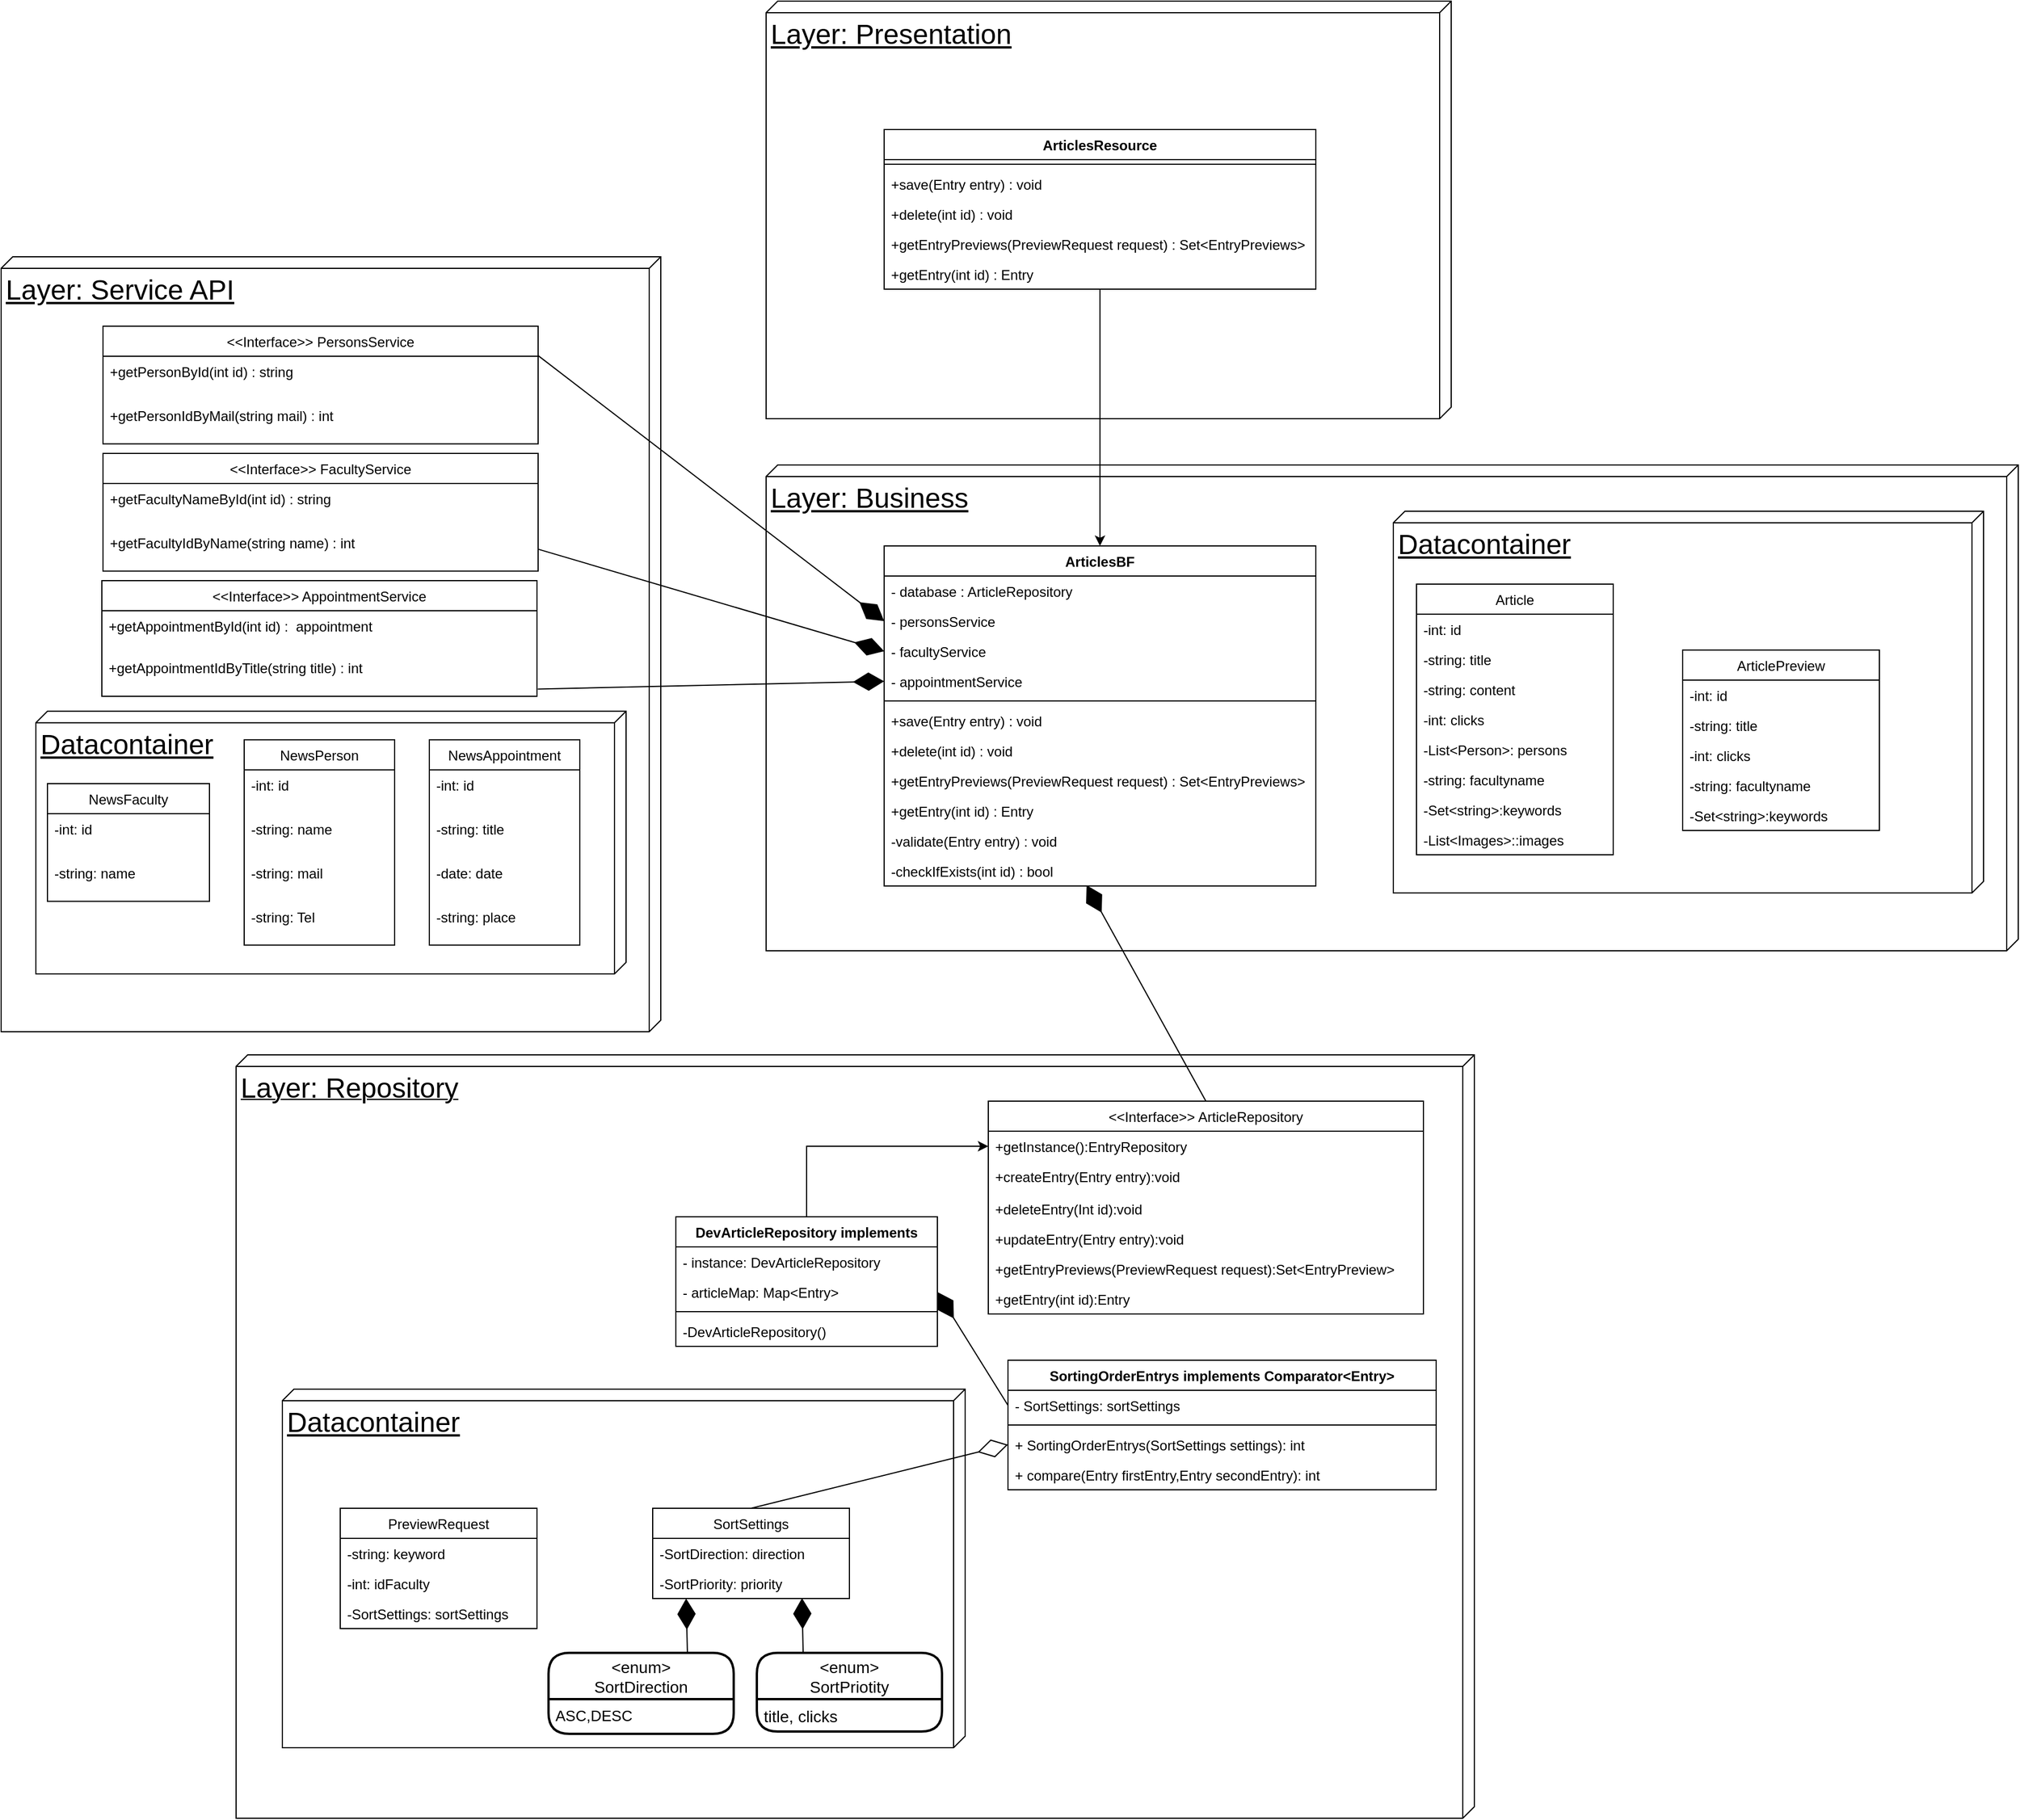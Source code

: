 <mxfile version="16.6.1" type="device"><diagram id="4ZTBU8Xy4oPqbYIfTG9_" name="Page-1"><mxGraphModel dx="2199" dy="1886" grid="1" gridSize="10" guides="1" tooltips="1" connect="1" arrows="1" fold="1" page="1" pageScale="1" pageWidth="827" pageHeight="1169" math="0" shadow="0"><root><mxCell id="0"/><mxCell id="1" parent="0"/><mxCell id="1_0QAsJrFnqsV4FdA4kH-129" value="Layer: Presentation" style="verticalAlign=top;align=left;spacingTop=8;spacingLeft=2;spacingRight=12;shape=cube;size=10;direction=south;fontStyle=4;html=1;fontSize=24;" parent="1" vertex="1"><mxGeometry x="248" y="-561" width="592" height="361" as="geometry"/></mxCell><mxCell id="1_0QAsJrFnqsV4FdA4kH-68" value="Layer: Business" style="verticalAlign=top;align=left;spacingTop=8;spacingLeft=2;spacingRight=12;shape=cube;size=10;direction=south;fontStyle=4;html=1;fontSize=24;" parent="1" vertex="1"><mxGeometry x="248" y="-160" width="1082" height="420" as="geometry"/></mxCell><mxCell id="1_0QAsJrFnqsV4FdA4kH-34" value="&lt;font style=&quot;font-size: 24px&quot;&gt;Layer: Repository&lt;/font&gt;" style="verticalAlign=top;align=left;spacingTop=8;spacingLeft=2;spacingRight=12;shape=cube;size=10;direction=south;fontStyle=4;html=1;" parent="1" vertex="1"><mxGeometry x="-210" y="350" width="1070" height="660" as="geometry"/></mxCell><mxCell id="1_0QAsJrFnqsV4FdA4kH-2" value="&lt;&lt;Interface&gt;&gt; ArticleRepository" style="swimlane;fontStyle=0;childLayout=stackLayout;horizontal=1;startSize=26;fillColor=none;horizontalStack=0;resizeParent=1;resizeParentMax=0;resizeLast=0;collapsible=1;marginBottom=0;" parent="1" vertex="1"><mxGeometry x="440" y="390" width="376" height="184" as="geometry"/></mxCell><mxCell id="1_0QAsJrFnqsV4FdA4kH-4" value="+getInstance():EntryRepository" style="text;strokeColor=none;fillColor=none;align=left;verticalAlign=top;spacingLeft=4;spacingRight=4;overflow=hidden;rotatable=0;points=[[0,0.5],[1,0.5]];portConstraint=eastwest;" parent="1_0QAsJrFnqsV4FdA4kH-2" vertex="1"><mxGeometry y="26" width="376" height="26" as="geometry"/></mxCell><mxCell id="1_0QAsJrFnqsV4FdA4kH-5" value="+createEntry(Entry entry):void" style="text;strokeColor=none;fillColor=none;align=left;verticalAlign=top;spacingLeft=4;spacingRight=4;overflow=hidden;rotatable=0;points=[[0,0.5],[1,0.5]];portConstraint=eastwest;" parent="1_0QAsJrFnqsV4FdA4kH-2" vertex="1"><mxGeometry y="52" width="376" height="28" as="geometry"/></mxCell><mxCell id="1_0QAsJrFnqsV4FdA4kH-6" value="+deleteEntry(Int id):void" style="text;strokeColor=none;fillColor=none;align=left;verticalAlign=top;spacingLeft=4;spacingRight=4;overflow=hidden;rotatable=0;points=[[0,0.5],[1,0.5]];portConstraint=eastwest;" parent="1_0QAsJrFnqsV4FdA4kH-2" vertex="1"><mxGeometry y="80" width="376" height="26" as="geometry"/></mxCell><mxCell id="1_0QAsJrFnqsV4FdA4kH-7" value="+updateEntry(Entry entry):void" style="text;strokeColor=none;fillColor=none;align=left;verticalAlign=top;spacingLeft=4;spacingRight=4;overflow=hidden;rotatable=0;points=[[0,0.5],[1,0.5]];portConstraint=eastwest;" parent="1_0QAsJrFnqsV4FdA4kH-2" vertex="1"><mxGeometry y="106" width="376" height="26" as="geometry"/></mxCell><mxCell id="1_0QAsJrFnqsV4FdA4kH-8" value="+getEntryPreviews(PreviewRequest request):Set&lt;EntryPreview&gt;" style="text;strokeColor=none;fillColor=none;align=left;verticalAlign=top;spacingLeft=4;spacingRight=4;overflow=hidden;rotatable=0;points=[[0,0.5],[1,0.5]];portConstraint=eastwest;" parent="1_0QAsJrFnqsV4FdA4kH-2" vertex="1"><mxGeometry y="132" width="376" height="26" as="geometry"/></mxCell><mxCell id="1_0QAsJrFnqsV4FdA4kH-9" value="+getEntry(int id):Entry" style="text;strokeColor=none;fillColor=none;align=left;verticalAlign=top;spacingLeft=4;spacingRight=4;overflow=hidden;rotatable=0;points=[[0,0.5],[1,0.5]];portConstraint=eastwest;" parent="1_0QAsJrFnqsV4FdA4kH-2" vertex="1"><mxGeometry y="158" width="376" height="26" as="geometry"/></mxCell><mxCell id="1_0QAsJrFnqsV4FdA4kH-14" style="edgeStyle=orthogonalEdgeStyle;rounded=0;orthogonalLoop=1;jettySize=auto;html=1;exitX=0.5;exitY=0;exitDx=0;exitDy=0;entryX=0;entryY=0.5;entryDx=0;entryDy=0;" parent="1" source="1_0QAsJrFnqsV4FdA4kH-10" target="1_0QAsJrFnqsV4FdA4kH-4" edge="1"><mxGeometry relative="1" as="geometry"/></mxCell><mxCell id="1_0QAsJrFnqsV4FdA4kH-10" value="DevArticleRepository implements" style="swimlane;fontStyle=1;align=center;verticalAlign=top;childLayout=stackLayout;horizontal=1;startSize=26;horizontalStack=0;resizeParent=1;resizeParentMax=0;resizeLast=0;collapsible=1;marginBottom=0;" parent="1" vertex="1"><mxGeometry x="170" y="490" width="226" height="112" as="geometry"/></mxCell><mxCell id="1_0QAsJrFnqsV4FdA4kH-15" value="- instance: DevArticleRepository   " style="text;strokeColor=none;fillColor=none;align=left;verticalAlign=top;spacingLeft=4;spacingRight=4;overflow=hidden;rotatable=0;points=[[0,0.5],[1,0.5]];portConstraint=eastwest;" parent="1_0QAsJrFnqsV4FdA4kH-10" vertex="1"><mxGeometry y="26" width="226" height="26" as="geometry"/></mxCell><mxCell id="1_0QAsJrFnqsV4FdA4kH-11" value="- articleMap: Map&lt;Entry&gt;" style="text;strokeColor=none;fillColor=none;align=left;verticalAlign=top;spacingLeft=4;spacingRight=4;overflow=hidden;rotatable=0;points=[[0,0.5],[1,0.5]];portConstraint=eastwest;" parent="1_0QAsJrFnqsV4FdA4kH-10" vertex="1"><mxGeometry y="52" width="226" height="26" as="geometry"/></mxCell><mxCell id="1_0QAsJrFnqsV4FdA4kH-12" value="" style="line;strokeWidth=1;fillColor=none;align=left;verticalAlign=middle;spacingTop=-1;spacingLeft=3;spacingRight=3;rotatable=0;labelPosition=right;points=[];portConstraint=eastwest;" parent="1_0QAsJrFnqsV4FdA4kH-10" vertex="1"><mxGeometry y="78" width="226" height="8" as="geometry"/></mxCell><mxCell id="1_0QAsJrFnqsV4FdA4kH-13" value="-DevArticleRepository()" style="text;strokeColor=none;fillColor=none;align=left;verticalAlign=top;spacingLeft=4;spacingRight=4;overflow=hidden;rotatable=0;points=[[0,0.5],[1,0.5]];portConstraint=eastwest;" parent="1_0QAsJrFnqsV4FdA4kH-10" vertex="1"><mxGeometry y="86" width="226" height="26" as="geometry"/></mxCell><mxCell id="1_0QAsJrFnqsV4FdA4kH-16" value="SortingOrderEntrys implements Comparator&lt;Entry&gt;" style="swimlane;fontStyle=1;align=center;verticalAlign=top;childLayout=stackLayout;horizontal=1;startSize=26;horizontalStack=0;resizeParent=1;resizeParentMax=0;resizeLast=0;collapsible=1;marginBottom=0;" parent="1" vertex="1"><mxGeometry x="457" y="614" width="370" height="112" as="geometry"/></mxCell><mxCell id="1_0QAsJrFnqsV4FdA4kH-20" value="- SortSettings: sortSettings" style="text;strokeColor=none;fillColor=none;align=left;verticalAlign=top;spacingLeft=4;spacingRight=4;overflow=hidden;rotatable=0;points=[[0,0.5],[1,0.5]];portConstraint=eastwest;" parent="1_0QAsJrFnqsV4FdA4kH-16" vertex="1"><mxGeometry y="26" width="370" height="26" as="geometry"/></mxCell><mxCell id="1_0QAsJrFnqsV4FdA4kH-18" value="" style="line;strokeWidth=1;fillColor=none;align=left;verticalAlign=middle;spacingTop=-1;spacingLeft=3;spacingRight=3;rotatable=0;labelPosition=right;points=[];portConstraint=eastwest;" parent="1_0QAsJrFnqsV4FdA4kH-16" vertex="1"><mxGeometry y="52" width="370" height="8" as="geometry"/></mxCell><mxCell id="1_0QAsJrFnqsV4FdA4kH-27" value="+ SortingOrderEntrys(SortSettings settings): int" style="text;strokeColor=none;fillColor=none;align=left;verticalAlign=top;spacingLeft=4;spacingRight=4;overflow=hidden;rotatable=0;points=[[0,0.5],[1,0.5]];portConstraint=eastwest;" parent="1_0QAsJrFnqsV4FdA4kH-16" vertex="1"><mxGeometry y="60" width="370" height="26" as="geometry"/></mxCell><mxCell id="1_0QAsJrFnqsV4FdA4kH-19" value="+ compare(Entry firstEntry,Entry secondEntry): int" style="text;strokeColor=none;fillColor=none;align=left;verticalAlign=top;spacingLeft=4;spacingRight=4;overflow=hidden;rotatable=0;points=[[0,0.5],[1,0.5]];portConstraint=eastwest;" parent="1_0QAsJrFnqsV4FdA4kH-16" vertex="1"><mxGeometry y="86" width="370" height="26" as="geometry"/></mxCell><mxCell id="1_0QAsJrFnqsV4FdA4kH-22" value="" style="endArrow=diamondThin;endFill=1;endSize=24;html=1;rounded=0;exitX=0;exitY=0.5;exitDx=0;exitDy=0;entryX=1;entryY=0.5;entryDx=0;entryDy=0;" parent="1" source="1_0QAsJrFnqsV4FdA4kH-20" target="1_0QAsJrFnqsV4FdA4kH-11" edge="1"><mxGeometry width="160" relative="1" as="geometry"><mxPoint x="120" y="545" as="sourcePoint"/><mxPoint x="350" y="520" as="targetPoint"/></mxGeometry></mxCell><mxCell id="1_0QAsJrFnqsV4FdA4kH-30" value="ArticlesBF" style="swimlane;fontStyle=1;align=center;verticalAlign=top;childLayout=stackLayout;horizontal=1;startSize=26;horizontalStack=0;resizeParent=1;resizeParentMax=0;resizeLast=0;collapsible=1;marginBottom=0;" parent="1" vertex="1"><mxGeometry x="350" y="-90" width="373" height="294" as="geometry"/></mxCell><mxCell id="1_0QAsJrFnqsV4FdA4kH-31" value="- database : ArticleRepository" style="text;strokeColor=none;fillColor=none;align=left;verticalAlign=top;spacingLeft=4;spacingRight=4;overflow=hidden;rotatable=0;points=[[0,0.5],[1,0.5]];portConstraint=eastwest;" parent="1_0QAsJrFnqsV4FdA4kH-30" vertex="1"><mxGeometry y="26" width="373" height="26" as="geometry"/></mxCell><mxCell id="1_0QAsJrFnqsV4FdA4kH-35" value="- personsService" style="text;strokeColor=none;fillColor=none;align=left;verticalAlign=top;spacingLeft=4;spacingRight=4;overflow=hidden;rotatable=0;points=[[0,0.5],[1,0.5]];portConstraint=eastwest;" parent="1_0QAsJrFnqsV4FdA4kH-30" vertex="1"><mxGeometry y="52" width="373" height="26" as="geometry"/></mxCell><mxCell id="1_0QAsJrFnqsV4FdA4kH-36" value="- facultyService" style="text;strokeColor=none;fillColor=none;align=left;verticalAlign=top;spacingLeft=4;spacingRight=4;overflow=hidden;rotatable=0;points=[[0,0.5],[1,0.5]];portConstraint=eastwest;" parent="1_0QAsJrFnqsV4FdA4kH-30" vertex="1"><mxGeometry y="78" width="373" height="26" as="geometry"/></mxCell><mxCell id="3g1zCIiKMx2jjxi3jQQK-9" value="- appointmentService" style="text;strokeColor=none;fillColor=none;align=left;verticalAlign=top;spacingLeft=4;spacingRight=4;overflow=hidden;rotatable=0;points=[[0,0.5],[1,0.5]];portConstraint=eastwest;" parent="1_0QAsJrFnqsV4FdA4kH-30" vertex="1"><mxGeometry y="104" width="373" height="26" as="geometry"/></mxCell><mxCell id="1_0QAsJrFnqsV4FdA4kH-32" value="" style="line;strokeWidth=1;fillColor=none;align=left;verticalAlign=middle;spacingTop=-1;spacingLeft=3;spacingRight=3;rotatable=0;labelPosition=right;points=[];portConstraint=eastwest;" parent="1_0QAsJrFnqsV4FdA4kH-30" vertex="1"><mxGeometry y="130" width="373" height="8" as="geometry"/></mxCell><mxCell id="1_0QAsJrFnqsV4FdA4kH-33" value="+save(Entry entry) : void" style="text;strokeColor=none;fillColor=none;align=left;verticalAlign=top;spacingLeft=4;spacingRight=4;overflow=hidden;rotatable=0;points=[[0,0.5],[1,0.5]];portConstraint=eastwest;" parent="1_0QAsJrFnqsV4FdA4kH-30" vertex="1"><mxGeometry y="138" width="373" height="26" as="geometry"/></mxCell><mxCell id="1_0QAsJrFnqsV4FdA4kH-37" value="+delete(int id) : void" style="text;strokeColor=none;fillColor=none;align=left;verticalAlign=top;spacingLeft=4;spacingRight=4;overflow=hidden;rotatable=0;points=[[0,0.5],[1,0.5]];portConstraint=eastwest;" parent="1_0QAsJrFnqsV4FdA4kH-30" vertex="1"><mxGeometry y="164" width="373" height="26" as="geometry"/></mxCell><mxCell id="1_0QAsJrFnqsV4FdA4kH-38" value="+getEntryPreviews(PreviewRequest request) : Set&lt;EntryPreviews&gt;" style="text;strokeColor=none;fillColor=none;align=left;verticalAlign=top;spacingLeft=4;spacingRight=4;overflow=hidden;rotatable=0;points=[[0,0.5],[1,0.5]];portConstraint=eastwest;" parent="1_0QAsJrFnqsV4FdA4kH-30" vertex="1"><mxGeometry y="190" width="373" height="26" as="geometry"/></mxCell><mxCell id="1_0QAsJrFnqsV4FdA4kH-39" value="+getEntry(int id) : Entry" style="text;strokeColor=none;fillColor=none;align=left;verticalAlign=top;spacingLeft=4;spacingRight=4;overflow=hidden;rotatable=0;points=[[0,0.5],[1,0.5]];portConstraint=eastwest;" parent="1_0QAsJrFnqsV4FdA4kH-30" vertex="1"><mxGeometry y="216" width="373" height="26" as="geometry"/></mxCell><mxCell id="1_0QAsJrFnqsV4FdA4kH-40" value="-validate(Entry entry) : void" style="text;strokeColor=none;fillColor=none;align=left;verticalAlign=top;spacingLeft=4;spacingRight=4;overflow=hidden;rotatable=0;points=[[0,0.5],[1,0.5]];portConstraint=eastwest;" parent="1_0QAsJrFnqsV4FdA4kH-30" vertex="1"><mxGeometry y="242" width="373" height="26" as="geometry"/></mxCell><mxCell id="1_0QAsJrFnqsV4FdA4kH-41" value="-checkIfExists(int id) : bool" style="text;strokeColor=none;fillColor=none;align=left;verticalAlign=top;spacingLeft=4;spacingRight=4;overflow=hidden;rotatable=0;points=[[0,0.5],[1,0.5]];portConstraint=eastwest;" parent="1_0QAsJrFnqsV4FdA4kH-30" vertex="1"><mxGeometry y="268" width="373" height="26" as="geometry"/></mxCell><mxCell id="1_0QAsJrFnqsV4FdA4kH-69" value="" style="endArrow=diamondThin;endFill=1;endSize=24;html=1;rounded=0;fontSize=24;exitX=0.5;exitY=0;exitDx=0;exitDy=0;entryX=0.469;entryY=0.974;entryDx=0;entryDy=0;entryPerimeter=0;" parent="1" source="1_0QAsJrFnqsV4FdA4kH-2" target="1_0QAsJrFnqsV4FdA4kH-41" edge="1"><mxGeometry width="160" relative="1" as="geometry"><mxPoint x="460" y="170" as="sourcePoint"/><mxPoint x="690" y="210" as="targetPoint"/></mxGeometry></mxCell><mxCell id="1_0QAsJrFnqsV4FdA4kH-98" value="Datacontainer" style="verticalAlign=top;align=left;spacingTop=8;spacingLeft=2;spacingRight=12;shape=cube;size=10;direction=south;fontStyle=4;html=1;fontSize=24;" parent="1" vertex="1"><mxGeometry x="790" y="-120" width="510" height="330" as="geometry"/></mxCell><mxCell id="1_0QAsJrFnqsV4FdA4kH-80" value="Article" style="swimlane;fontStyle=0;childLayout=stackLayout;horizontal=1;startSize=26;fillColor=none;horizontalStack=0;resizeParent=1;resizeParentMax=0;resizeLast=0;collapsible=1;marginBottom=0;fontSize=12;" parent="1" vertex="1"><mxGeometry x="810" y="-57" width="170" height="234" as="geometry"/></mxCell><mxCell id="1_0QAsJrFnqsV4FdA4kH-81" value="-int: id" style="text;strokeColor=none;fillColor=none;align=left;verticalAlign=top;spacingLeft=4;spacingRight=4;overflow=hidden;rotatable=0;points=[[0,0.5],[1,0.5]];portConstraint=eastwest;fontSize=12;" parent="1_0QAsJrFnqsV4FdA4kH-80" vertex="1"><mxGeometry y="26" width="170" height="26" as="geometry"/></mxCell><mxCell id="1_0QAsJrFnqsV4FdA4kH-82" value="-string: title" style="text;strokeColor=none;fillColor=none;align=left;verticalAlign=top;spacingLeft=4;spacingRight=4;overflow=hidden;rotatable=0;points=[[0,0.5],[1,0.5]];portConstraint=eastwest;fontSize=12;" parent="1_0QAsJrFnqsV4FdA4kH-80" vertex="1"><mxGeometry y="52" width="170" height="26" as="geometry"/></mxCell><mxCell id="1_0QAsJrFnqsV4FdA4kH-83" value="-string: content" style="text;strokeColor=none;fillColor=none;align=left;verticalAlign=top;spacingLeft=4;spacingRight=4;overflow=hidden;rotatable=0;points=[[0,0.5],[1,0.5]];portConstraint=eastwest;fontSize=12;" parent="1_0QAsJrFnqsV4FdA4kH-80" vertex="1"><mxGeometry y="78" width="170" height="26" as="geometry"/></mxCell><mxCell id="1_0QAsJrFnqsV4FdA4kH-88" value="-int: clicks" style="text;strokeColor=none;fillColor=none;align=left;verticalAlign=top;spacingLeft=4;spacingRight=4;overflow=hidden;rotatable=0;points=[[0,0.5],[1,0.5]];portConstraint=eastwest;fontSize=12;" parent="1_0QAsJrFnqsV4FdA4kH-80" vertex="1"><mxGeometry y="104" width="170" height="26" as="geometry"/></mxCell><mxCell id="1_0QAsJrFnqsV4FdA4kH-85" value="-List&lt;Person&gt;: persons" style="text;strokeColor=none;fillColor=none;align=left;verticalAlign=top;spacingLeft=4;spacingRight=4;overflow=hidden;rotatable=0;points=[[0,0.5],[1,0.5]];portConstraint=eastwest;fontSize=12;" parent="1_0QAsJrFnqsV4FdA4kH-80" vertex="1"><mxGeometry y="130" width="170" height="26" as="geometry"/></mxCell><mxCell id="1_0QAsJrFnqsV4FdA4kH-84" value="-string: facultyname" style="text;strokeColor=none;fillColor=none;align=left;verticalAlign=top;spacingLeft=4;spacingRight=4;overflow=hidden;rotatable=0;points=[[0,0.5],[1,0.5]];portConstraint=eastwest;fontSize=12;" parent="1_0QAsJrFnqsV4FdA4kH-80" vertex="1"><mxGeometry y="156" width="170" height="26" as="geometry"/></mxCell><mxCell id="1_0QAsJrFnqsV4FdA4kH-87" value="-Set&lt;string&gt;:keywords" style="text;strokeColor=none;fillColor=none;align=left;verticalAlign=top;spacingLeft=4;spacingRight=4;overflow=hidden;rotatable=0;points=[[0,0.5],[1,0.5]];portConstraint=eastwest;fontSize=12;" parent="1_0QAsJrFnqsV4FdA4kH-80" vertex="1"><mxGeometry y="182" width="170" height="26" as="geometry"/></mxCell><mxCell id="1_0QAsJrFnqsV4FdA4kH-86" value="-List&lt;Images&gt;::images" style="text;strokeColor=none;fillColor=none;align=left;verticalAlign=top;spacingLeft=4;spacingRight=4;overflow=hidden;rotatable=0;points=[[0,0.5],[1,0.5]];portConstraint=eastwest;fontSize=12;" parent="1_0QAsJrFnqsV4FdA4kH-80" vertex="1"><mxGeometry y="208" width="170" height="26" as="geometry"/></mxCell><mxCell id="1_0QAsJrFnqsV4FdA4kH-89" value="ArticlePreview" style="swimlane;fontStyle=0;childLayout=stackLayout;horizontal=1;startSize=26;fillColor=none;horizontalStack=0;resizeParent=1;resizeParentMax=0;resizeLast=0;collapsible=1;marginBottom=0;fontSize=12;" parent="1" vertex="1"><mxGeometry x="1040" width="170" height="156" as="geometry"/></mxCell><mxCell id="1_0QAsJrFnqsV4FdA4kH-90" value="-int: id" style="text;strokeColor=none;fillColor=none;align=left;verticalAlign=top;spacingLeft=4;spacingRight=4;overflow=hidden;rotatable=0;points=[[0,0.5],[1,0.5]];portConstraint=eastwest;fontSize=12;" parent="1_0QAsJrFnqsV4FdA4kH-89" vertex="1"><mxGeometry y="26" width="170" height="26" as="geometry"/></mxCell><mxCell id="1_0QAsJrFnqsV4FdA4kH-91" value="-string: title" style="text;strokeColor=none;fillColor=none;align=left;verticalAlign=top;spacingLeft=4;spacingRight=4;overflow=hidden;rotatable=0;points=[[0,0.5],[1,0.5]];portConstraint=eastwest;fontSize=12;" parent="1_0QAsJrFnqsV4FdA4kH-89" vertex="1"><mxGeometry y="52" width="170" height="26" as="geometry"/></mxCell><mxCell id="1_0QAsJrFnqsV4FdA4kH-93" value="-int: clicks" style="text;strokeColor=none;fillColor=none;align=left;verticalAlign=top;spacingLeft=4;spacingRight=4;overflow=hidden;rotatable=0;points=[[0,0.5],[1,0.5]];portConstraint=eastwest;fontSize=12;" parent="1_0QAsJrFnqsV4FdA4kH-89" vertex="1"><mxGeometry y="78" width="170" height="26" as="geometry"/></mxCell><mxCell id="1_0QAsJrFnqsV4FdA4kH-95" value="-string: facultyname" style="text;strokeColor=none;fillColor=none;align=left;verticalAlign=top;spacingLeft=4;spacingRight=4;overflow=hidden;rotatable=0;points=[[0,0.5],[1,0.5]];portConstraint=eastwest;fontSize=12;" parent="1_0QAsJrFnqsV4FdA4kH-89" vertex="1"><mxGeometry y="104" width="170" height="26" as="geometry"/></mxCell><mxCell id="1_0QAsJrFnqsV4FdA4kH-96" value="-Set&lt;string&gt;:keywords" style="text;strokeColor=none;fillColor=none;align=left;verticalAlign=top;spacingLeft=4;spacingRight=4;overflow=hidden;rotatable=0;points=[[0,0.5],[1,0.5]];portConstraint=eastwest;fontSize=12;" parent="1_0QAsJrFnqsV4FdA4kH-89" vertex="1"><mxGeometry y="130" width="170" height="26" as="geometry"/></mxCell><mxCell id="1_0QAsJrFnqsV4FdA4kH-100" value="Datacontainer" style="verticalAlign=top;align=left;spacingTop=8;spacingLeft=2;spacingRight=12;shape=cube;size=10;direction=south;fontStyle=4;html=1;fontSize=24;" parent="1" vertex="1"><mxGeometry x="-170" y="639" width="590" height="310" as="geometry"/></mxCell><mxCell id="1_0QAsJrFnqsV4FdA4kH-101" value="PreviewRequest" style="swimlane;fontStyle=0;childLayout=stackLayout;horizontal=1;startSize=26;fillColor=none;horizontalStack=0;resizeParent=1;resizeParentMax=0;resizeLast=0;collapsible=1;marginBottom=0;fontSize=12;" parent="1" vertex="1"><mxGeometry x="-120" y="742" width="170" height="104" as="geometry"/></mxCell><mxCell id="1_0QAsJrFnqsV4FdA4kH-102" value="-string: keyword" style="text;strokeColor=none;fillColor=none;align=left;verticalAlign=top;spacingLeft=4;spacingRight=4;overflow=hidden;rotatable=0;points=[[0,0.5],[1,0.5]];portConstraint=eastwest;fontSize=12;" parent="1_0QAsJrFnqsV4FdA4kH-101" vertex="1"><mxGeometry y="26" width="170" height="26" as="geometry"/></mxCell><mxCell id="1_0QAsJrFnqsV4FdA4kH-103" value="-int: idFaculty" style="text;strokeColor=none;fillColor=none;align=left;verticalAlign=top;spacingLeft=4;spacingRight=4;overflow=hidden;rotatable=0;points=[[0,0.5],[1,0.5]];portConstraint=eastwest;fontSize=12;" parent="1_0QAsJrFnqsV4FdA4kH-101" vertex="1"><mxGeometry y="52" width="170" height="26" as="geometry"/></mxCell><mxCell id="1_0QAsJrFnqsV4FdA4kH-105" value="-SortSettings: sortSettings" style="text;strokeColor=none;fillColor=none;align=left;verticalAlign=top;spacingLeft=4;spacingRight=4;overflow=hidden;rotatable=0;points=[[0,0.5],[1,0.5]];portConstraint=eastwest;fontSize=12;" parent="1_0QAsJrFnqsV4FdA4kH-101" vertex="1"><mxGeometry y="78" width="170" height="26" as="geometry"/></mxCell><mxCell id="1_0QAsJrFnqsV4FdA4kH-107" value="SortSettings" style="swimlane;fontStyle=0;childLayout=stackLayout;horizontal=1;startSize=26;fillColor=none;horizontalStack=0;resizeParent=1;resizeParentMax=0;resizeLast=0;collapsible=1;marginBottom=0;fontSize=12;" parent="1" vertex="1"><mxGeometry x="150" y="742" width="170" height="78" as="geometry"/></mxCell><mxCell id="1_0QAsJrFnqsV4FdA4kH-108" value="-SortDirection: direction" style="text;strokeColor=none;fillColor=none;align=left;verticalAlign=top;spacingLeft=4;spacingRight=4;overflow=hidden;rotatable=0;points=[[0,0.5],[1,0.5]];portConstraint=eastwest;fontSize=12;" parent="1_0QAsJrFnqsV4FdA4kH-107" vertex="1"><mxGeometry y="26" width="170" height="26" as="geometry"/></mxCell><mxCell id="1_0QAsJrFnqsV4FdA4kH-110" value="-SortPriority: priority" style="text;strokeColor=none;fillColor=none;align=left;verticalAlign=top;spacingLeft=4;spacingRight=4;overflow=hidden;rotatable=0;points=[[0,0.5],[1,0.5]];portConstraint=eastwest;fontSize=12;" parent="1_0QAsJrFnqsV4FdA4kH-107" vertex="1"><mxGeometry y="52" width="170" height="26" as="geometry"/></mxCell><mxCell id="1_0QAsJrFnqsV4FdA4kH-23" value="&lt;enum&gt;&#xA;SortPriotity" style="swimlane;childLayout=stackLayout;horizontal=1;startSize=40;horizontalStack=0;rounded=1;fontSize=14;fontStyle=0;strokeWidth=2;resizeParent=0;resizeLast=1;shadow=0;dashed=0;align=center;" parent="1" vertex="1"><mxGeometry x="240" y="867" width="160" height="68" as="geometry"/></mxCell><mxCell id="1_0QAsJrFnqsV4FdA4kH-24" value="title, clicks " style="align=left;strokeColor=none;fillColor=none;spacingLeft=4;fontSize=14;verticalAlign=top;resizable=0;rotatable=0;part=1;" parent="1_0QAsJrFnqsV4FdA4kH-23" vertex="1"><mxGeometry y="40" width="160" height="28" as="geometry"/></mxCell><mxCell id="1_0QAsJrFnqsV4FdA4kH-25" value="&lt;enum&gt;&#xA;SortDirection" style="swimlane;childLayout=stackLayout;horizontal=1;startSize=40;horizontalStack=0;rounded=1;fontSize=14;fontStyle=0;strokeWidth=2;resizeParent=0;resizeLast=1;shadow=0;dashed=0;align=center;" parent="1" vertex="1"><mxGeometry x="60" y="867" width="160" height="70" as="geometry"/></mxCell><mxCell id="1_0QAsJrFnqsV4FdA4kH-26" value="ASC,DESC" style="align=left;strokeColor=none;fillColor=none;spacingLeft=4;fontSize=13;verticalAlign=top;resizable=0;rotatable=0;part=1;" parent="1_0QAsJrFnqsV4FdA4kH-25" vertex="1"><mxGeometry y="40" width="160" height="30" as="geometry"/></mxCell><mxCell id="1_0QAsJrFnqsV4FdA4kH-114" value="" style="endArrow=diamondThin;endFill=1;endSize=24;html=1;rounded=0;fontSize=12;exitX=0.25;exitY=0;exitDx=0;exitDy=0;entryX=0.759;entryY=0.987;entryDx=0;entryDy=0;entryPerimeter=0;" parent="1" source="1_0QAsJrFnqsV4FdA4kH-23" target="1_0QAsJrFnqsV4FdA4kH-110" edge="1"><mxGeometry width="160" relative="1" as="geometry"><mxPoint x="220" y="900" as="sourcePoint"/><mxPoint x="380" y="900" as="targetPoint"/></mxGeometry></mxCell><mxCell id="1_0QAsJrFnqsV4FdA4kH-116" value="" style="endArrow=diamondThin;endFill=1;endSize=24;html=1;rounded=0;fontSize=12;exitX=0.75;exitY=0;exitDx=0;exitDy=0;entryX=0.17;entryY=0.999;entryDx=0;entryDy=0;entryPerimeter=0;" parent="1" source="1_0QAsJrFnqsV4FdA4kH-25" target="1_0QAsJrFnqsV4FdA4kH-110" edge="1"><mxGeometry width="160" relative="1" as="geometry"><mxPoint x="180.0" y="867" as="sourcePoint"/><mxPoint x="183.11" y="821.352" as="targetPoint"/></mxGeometry></mxCell><mxCell id="1_0QAsJrFnqsV4FdA4kH-117" value="" style="endArrow=diamondThin;endFill=0;endSize=24;html=1;rounded=0;fontSize=12;exitX=0.5;exitY=0;exitDx=0;exitDy=0;entryX=0;entryY=0.5;entryDx=0;entryDy=0;" parent="1" source="1_0QAsJrFnqsV4FdA4kH-107" target="1_0QAsJrFnqsV4FdA4kH-27" edge="1"><mxGeometry width="160" relative="1" as="geometry"><mxPoint x="320" y="710" as="sourcePoint"/><mxPoint x="480" y="710" as="targetPoint"/></mxGeometry></mxCell><mxCell id="1_0QAsJrFnqsV4FdA4kH-130" style="edgeStyle=orthogonalEdgeStyle;rounded=0;orthogonalLoop=1;jettySize=auto;html=1;exitX=0.5;exitY=1;exitDx=0;exitDy=0;entryX=0.5;entryY=0;entryDx=0;entryDy=0;fontSize=12;" parent="1" source="1_0QAsJrFnqsV4FdA4kH-118" target="1_0QAsJrFnqsV4FdA4kH-30" edge="1"><mxGeometry relative="1" as="geometry"/></mxCell><mxCell id="1_0QAsJrFnqsV4FdA4kH-118" value="ArticlesResource" style="swimlane;fontStyle=1;align=center;verticalAlign=top;childLayout=stackLayout;horizontal=1;startSize=26;horizontalStack=0;resizeParent=1;resizeParentMax=0;resizeLast=0;collapsible=1;marginBottom=0;" parent="1" vertex="1"><mxGeometry x="350" y="-450" width="373" height="138" as="geometry"/></mxCell><mxCell id="1_0QAsJrFnqsV4FdA4kH-122" value="" style="line;strokeWidth=1;fillColor=none;align=left;verticalAlign=middle;spacingTop=-1;spacingLeft=3;spacingRight=3;rotatable=0;labelPosition=right;points=[];portConstraint=eastwest;" parent="1_0QAsJrFnqsV4FdA4kH-118" vertex="1"><mxGeometry y="26" width="373" height="8" as="geometry"/></mxCell><mxCell id="1_0QAsJrFnqsV4FdA4kH-123" value="+save(Entry entry) : void" style="text;strokeColor=none;fillColor=none;align=left;verticalAlign=top;spacingLeft=4;spacingRight=4;overflow=hidden;rotatable=0;points=[[0,0.5],[1,0.5]];portConstraint=eastwest;" parent="1_0QAsJrFnqsV4FdA4kH-118" vertex="1"><mxGeometry y="34" width="373" height="26" as="geometry"/></mxCell><mxCell id="1_0QAsJrFnqsV4FdA4kH-124" value="+delete(int id) : void" style="text;strokeColor=none;fillColor=none;align=left;verticalAlign=top;spacingLeft=4;spacingRight=4;overflow=hidden;rotatable=0;points=[[0,0.5],[1,0.5]];portConstraint=eastwest;" parent="1_0QAsJrFnqsV4FdA4kH-118" vertex="1"><mxGeometry y="60" width="373" height="26" as="geometry"/></mxCell><mxCell id="1_0QAsJrFnqsV4FdA4kH-125" value="+getEntryPreviews(PreviewRequest request) : Set&lt;EntryPreviews&gt;" style="text;strokeColor=none;fillColor=none;align=left;verticalAlign=top;spacingLeft=4;spacingRight=4;overflow=hidden;rotatable=0;points=[[0,0.5],[1,0.5]];portConstraint=eastwest;" parent="1_0QAsJrFnqsV4FdA4kH-118" vertex="1"><mxGeometry y="86" width="373" height="26" as="geometry"/></mxCell><mxCell id="1_0QAsJrFnqsV4FdA4kH-126" value="+getEntry(int id) : Entry" style="text;strokeColor=none;fillColor=none;align=left;verticalAlign=top;spacingLeft=4;spacingRight=4;overflow=hidden;rotatable=0;points=[[0,0.5],[1,0.5]];portConstraint=eastwest;" parent="1_0QAsJrFnqsV4FdA4kH-118" vertex="1"><mxGeometry y="112" width="373" height="26" as="geometry"/></mxCell><mxCell id="3g1zCIiKMx2jjxi3jQQK-2" value="" style="group" parent="1" vertex="1" connectable="0"><mxGeometry x="-413" y="-340" width="570" height="670" as="geometry"/></mxCell><mxCell id="1_0QAsJrFnqsV4FdA4kH-70" value="Layer: Service API" style="verticalAlign=top;align=left;spacingTop=8;spacingLeft=2;spacingRight=12;shape=cube;size=10;direction=south;fontStyle=4;html=1;fontSize=24;" parent="3g1zCIiKMx2jjxi3jQQK-2" vertex="1"><mxGeometry width="570" height="670" as="geometry"/></mxCell><mxCell id="1_0QAsJrFnqsV4FdA4kH-99" value="Datacontainer" style="verticalAlign=top;align=left;spacingTop=8;spacingLeft=2;spacingRight=12;shape=cube;size=10;direction=south;fontStyle=4;html=1;fontSize=24;" parent="3g1zCIiKMx2jjxi3jQQK-2" vertex="1"><mxGeometry x="30" y="392.84" width="510" height="227.16" as="geometry"/></mxCell><mxCell id="1_0QAsJrFnqsV4FdA4kH-54" value="&lt;&lt;Interface&gt;&gt; FacultyService" style="swimlane;fontStyle=0;childLayout=stackLayout;horizontal=1;startSize=26;fillColor=none;horizontalStack=0;resizeParent=1;resizeParentMax=0;resizeLast=0;collapsible=1;marginBottom=0;" parent="3g1zCIiKMx2jjxi3jQQK-2" vertex="1"><mxGeometry x="88" y="170.004" width="376" height="101.739" as="geometry"/></mxCell><mxCell id="1_0QAsJrFnqsV4FdA4kH-62" value="+getFacultyNameById(int id) : string" style="text;strokeColor=none;fillColor=none;align=left;verticalAlign=top;spacingLeft=4;spacingRight=4;overflow=hidden;rotatable=0;points=[[0,0.5],[1,0.5]];portConstraint=eastwest;" parent="1_0QAsJrFnqsV4FdA4kH-54" vertex="1"><mxGeometry y="26" width="376" height="37.87" as="geometry"/></mxCell><mxCell id="1_0QAsJrFnqsV4FdA4kH-60" value="+getFacultyIdByName(string name) : int" style="text;strokeColor=none;fillColor=none;align=left;verticalAlign=top;spacingLeft=4;spacingRight=4;overflow=hidden;rotatable=0;points=[[0,0.5],[1,0.5]];portConstraint=eastwest;" parent="1_0QAsJrFnqsV4FdA4kH-54" vertex="1"><mxGeometry y="63.87" width="376" height="37.87" as="geometry"/></mxCell><mxCell id="1_0QAsJrFnqsV4FdA4kH-63" value="&lt;&lt;Interface&gt;&gt; PersonsService" style="swimlane;fontStyle=0;childLayout=stackLayout;horizontal=1;startSize=26;fillColor=none;horizontalStack=0;resizeParent=1;resizeParentMax=0;resizeLast=0;collapsible=1;marginBottom=0;" parent="3g1zCIiKMx2jjxi3jQQK-2" vertex="1"><mxGeometry x="88" y="60" width="376" height="101.739" as="geometry"/></mxCell><mxCell id="1_0QAsJrFnqsV4FdA4kH-64" value="+getPersonById(int id) : string" style="text;strokeColor=none;fillColor=none;align=left;verticalAlign=top;spacingLeft=4;spacingRight=4;overflow=hidden;rotatable=0;points=[[0,0.5],[1,0.5]];portConstraint=eastwest;" parent="1_0QAsJrFnqsV4FdA4kH-63" vertex="1"><mxGeometry y="26" width="376" height="37.87" as="geometry"/></mxCell><mxCell id="1_0QAsJrFnqsV4FdA4kH-65" value="+getPersonIdByMail(string mail) : int" style="text;strokeColor=none;fillColor=none;align=left;verticalAlign=top;spacingLeft=4;spacingRight=4;overflow=hidden;rotatable=0;points=[[0,0.5],[1,0.5]];portConstraint=eastwest;" parent="1_0QAsJrFnqsV4FdA4kH-63" vertex="1"><mxGeometry y="63.87" width="376" height="37.87" as="geometry"/></mxCell><mxCell id="1_0QAsJrFnqsV4FdA4kH-71" value="NewsFaculty" style="swimlane;fontStyle=0;childLayout=stackLayout;horizontal=1;startSize=26;fillColor=none;horizontalStack=0;resizeParent=1;resizeParentMax=0;resizeLast=0;collapsible=1;marginBottom=0;fontSize=12;" parent="3g1zCIiKMx2jjxi3jQQK-2" vertex="1"><mxGeometry x="40" y="455.554" width="140" height="101.739" as="geometry"/></mxCell><mxCell id="1_0QAsJrFnqsV4FdA4kH-72" value="-int: id" style="text;strokeColor=none;fillColor=none;align=left;verticalAlign=top;spacingLeft=4;spacingRight=4;overflow=hidden;rotatable=0;points=[[0,0.5],[1,0.5]];portConstraint=eastwest;fontSize=12;" parent="1_0QAsJrFnqsV4FdA4kH-71" vertex="1"><mxGeometry y="26" width="140" height="37.87" as="geometry"/></mxCell><mxCell id="1_0QAsJrFnqsV4FdA4kH-74" value="-string: name" style="text;strokeColor=none;fillColor=none;align=left;verticalAlign=top;spacingLeft=4;spacingRight=4;overflow=hidden;rotatable=0;points=[[0,0.5],[1,0.5]];portConstraint=eastwest;fontSize=12;" parent="1_0QAsJrFnqsV4FdA4kH-71" vertex="1"><mxGeometry y="63.87" width="140" height="37.87" as="geometry"/></mxCell><mxCell id="1_0QAsJrFnqsV4FdA4kH-75" value="NewsPerson" style="swimlane;fontStyle=0;childLayout=stackLayout;horizontal=1;startSize=26;fillColor=none;horizontalStack=0;resizeParent=1;resizeParentMax=0;resizeLast=0;collapsible=1;marginBottom=0;fontSize=12;" parent="3g1zCIiKMx2jjxi3jQQK-2" vertex="1"><mxGeometry x="210" y="417.677" width="130" height="177.478" as="geometry"/></mxCell><mxCell id="1_0QAsJrFnqsV4FdA4kH-76" value="-int: id" style="text;strokeColor=none;fillColor=none;align=left;verticalAlign=top;spacingLeft=4;spacingRight=4;overflow=hidden;rotatable=0;points=[[0,0.5],[1,0.5]];portConstraint=eastwest;fontSize=12;" parent="1_0QAsJrFnqsV4FdA4kH-75" vertex="1"><mxGeometry y="26" width="130" height="37.87" as="geometry"/></mxCell><mxCell id="1_0QAsJrFnqsV4FdA4kH-78" value="-string: name" style="text;strokeColor=none;fillColor=none;align=left;verticalAlign=top;spacingLeft=4;spacingRight=4;overflow=hidden;rotatable=0;points=[[0,0.5],[1,0.5]];portConstraint=eastwest;fontSize=12;" parent="1_0QAsJrFnqsV4FdA4kH-75" vertex="1"><mxGeometry y="63.87" width="130" height="37.87" as="geometry"/></mxCell><mxCell id="1_0QAsJrFnqsV4FdA4kH-79" value="-string: mail" style="text;strokeColor=none;fillColor=none;align=left;verticalAlign=top;spacingLeft=4;spacingRight=4;overflow=hidden;rotatable=0;points=[[0,0.5],[1,0.5]];portConstraint=eastwest;fontSize=12;" parent="1_0QAsJrFnqsV4FdA4kH-75" vertex="1"><mxGeometry y="101.739" width="130" height="37.87" as="geometry"/></mxCell><mxCell id="1_0QAsJrFnqsV4FdA4kH-77" value="-string: Tel" style="text;strokeColor=none;fillColor=none;align=left;verticalAlign=top;spacingLeft=4;spacingRight=4;overflow=hidden;rotatable=0;points=[[0,0.5],[1,0.5]];portConstraint=eastwest;fontSize=12;" parent="1_0QAsJrFnqsV4FdA4kH-75" vertex="1"><mxGeometry y="139.609" width="130" height="37.87" as="geometry"/></mxCell><mxCell id="3g1zCIiKMx2jjxi3jQQK-3" value="NewsAppointment" style="swimlane;fontStyle=0;childLayout=stackLayout;horizontal=1;startSize=26;fillColor=none;horizontalStack=0;resizeParent=1;resizeParentMax=0;resizeLast=0;collapsible=1;marginBottom=0;fontSize=12;" parent="3g1zCIiKMx2jjxi3jQQK-2" vertex="1"><mxGeometry x="370" y="417.677" width="130" height="177.478" as="geometry"/></mxCell><mxCell id="3g1zCIiKMx2jjxi3jQQK-4" value="-int: id" style="text;strokeColor=none;fillColor=none;align=left;verticalAlign=top;spacingLeft=4;spacingRight=4;overflow=hidden;rotatable=0;points=[[0,0.5],[1,0.5]];portConstraint=eastwest;fontSize=12;" parent="3g1zCIiKMx2jjxi3jQQK-3" vertex="1"><mxGeometry y="26" width="130" height="37.87" as="geometry"/></mxCell><mxCell id="3g1zCIiKMx2jjxi3jQQK-5" value="-string: title" style="text;strokeColor=none;fillColor=none;align=left;verticalAlign=top;spacingLeft=4;spacingRight=4;overflow=hidden;rotatable=0;points=[[0,0.5],[1,0.5]];portConstraint=eastwest;fontSize=12;" parent="3g1zCIiKMx2jjxi3jQQK-3" vertex="1"><mxGeometry y="63.87" width="130" height="37.87" as="geometry"/></mxCell><mxCell id="3g1zCIiKMx2jjxi3jQQK-6" value="-date: date" style="text;strokeColor=none;fillColor=none;align=left;verticalAlign=top;spacingLeft=4;spacingRight=4;overflow=hidden;rotatable=0;points=[[0,0.5],[1,0.5]];portConstraint=eastwest;fontSize=12;" parent="3g1zCIiKMx2jjxi3jQQK-3" vertex="1"><mxGeometry y="101.739" width="130" height="37.87" as="geometry"/></mxCell><mxCell id="3g1zCIiKMx2jjxi3jQQK-7" value="-string: place" style="text;strokeColor=none;fillColor=none;align=left;verticalAlign=top;spacingLeft=4;spacingRight=4;overflow=hidden;rotatable=0;points=[[0,0.5],[1,0.5]];portConstraint=eastwest;fontSize=12;" parent="3g1zCIiKMx2jjxi3jQQK-3" vertex="1"><mxGeometry y="139.609" width="130" height="37.87" as="geometry"/></mxCell><mxCell id="3g1zCIiKMx2jjxi3jQQK-10" value="&lt;&lt;Interface&gt;&gt; AppointmentService" style="swimlane;fontStyle=0;childLayout=stackLayout;horizontal=1;startSize=26;fillColor=none;horizontalStack=0;resizeParent=1;resizeParentMax=0;resizeLast=0;collapsible=1;marginBottom=0;" parent="3g1zCIiKMx2jjxi3jQQK-2" vertex="1"><mxGeometry x="87" y="280.004" width="376" height="100.0" as="geometry"/></mxCell><mxCell id="3g1zCIiKMx2jjxi3jQQK-12" value="+getAppointmentById(int id) :  appointment" style="text;strokeColor=none;fillColor=none;align=left;verticalAlign=top;spacingLeft=4;spacingRight=4;overflow=hidden;rotatable=0;points=[[0,0.5],[1,0.5]];portConstraint=eastwest;" parent="3g1zCIiKMx2jjxi3jQQK-10" vertex="1"><mxGeometry y="26" width="376" height="36.13" as="geometry"/></mxCell><mxCell id="3g1zCIiKMx2jjxi3jQQK-11" value="+getAppointmentIdByTitle(string title) : int" style="text;strokeColor=none;fillColor=none;align=left;verticalAlign=top;spacingLeft=4;spacingRight=4;overflow=hidden;rotatable=0;points=[[0,0.5],[1,0.5]];portConstraint=eastwest;" parent="3g1zCIiKMx2jjxi3jQQK-10" vertex="1"><mxGeometry y="62.13" width="376" height="37.87" as="geometry"/></mxCell><mxCell id="1_0QAsJrFnqsV4FdA4kH-66" value="" style="endArrow=diamondThin;endFill=1;endSize=24;html=1;rounded=0;fontSize=24;exitX=1;exitY=0.25;exitDx=0;exitDy=0;entryX=0;entryY=0.5;entryDx=0;entryDy=0;" parent="1" source="1_0QAsJrFnqsV4FdA4kH-63" target="1_0QAsJrFnqsV4FdA4kH-35" edge="1"><mxGeometry width="160" relative="1" as="geometry"><mxPoint x="210" y="160" as="sourcePoint"/><mxPoint x="370" y="160" as="targetPoint"/></mxGeometry></mxCell><mxCell id="1_0QAsJrFnqsV4FdA4kH-67" value="" style="endArrow=diamondThin;endFill=1;endSize=24;html=1;rounded=0;fontSize=24;exitX=1;exitY=0.5;exitDx=0;exitDy=0;entryX=0;entryY=0.5;entryDx=0;entryDy=0;" parent="1" source="1_0QAsJrFnqsV4FdA4kH-60" target="1_0QAsJrFnqsV4FdA4kH-36" edge="1"><mxGeometry width="160" relative="1" as="geometry"><mxPoint x="248" y="27.5" as="sourcePoint"/><mxPoint x="350" y="83" as="targetPoint"/></mxGeometry></mxCell><mxCell id="3g1zCIiKMx2jjxi3jQQK-18" value="" style="endArrow=diamondThin;endFill=1;endSize=24;html=1;rounded=0;fontSize=24;exitX=1.002;exitY=0.835;exitDx=0;exitDy=0;entryX=0;entryY=0.5;entryDx=0;entryDy=0;exitPerimeter=0;" parent="1" source="3g1zCIiKMx2jjxi3jQQK-11" target="3g1zCIiKMx2jjxi3jQQK-9" edge="1"><mxGeometry width="160" relative="1" as="geometry"><mxPoint x="80" y="19.999" as="sourcePoint"/><mxPoint x="379" y="146.06" as="targetPoint"/></mxGeometry></mxCell></root></mxGraphModel></diagram></mxfile>